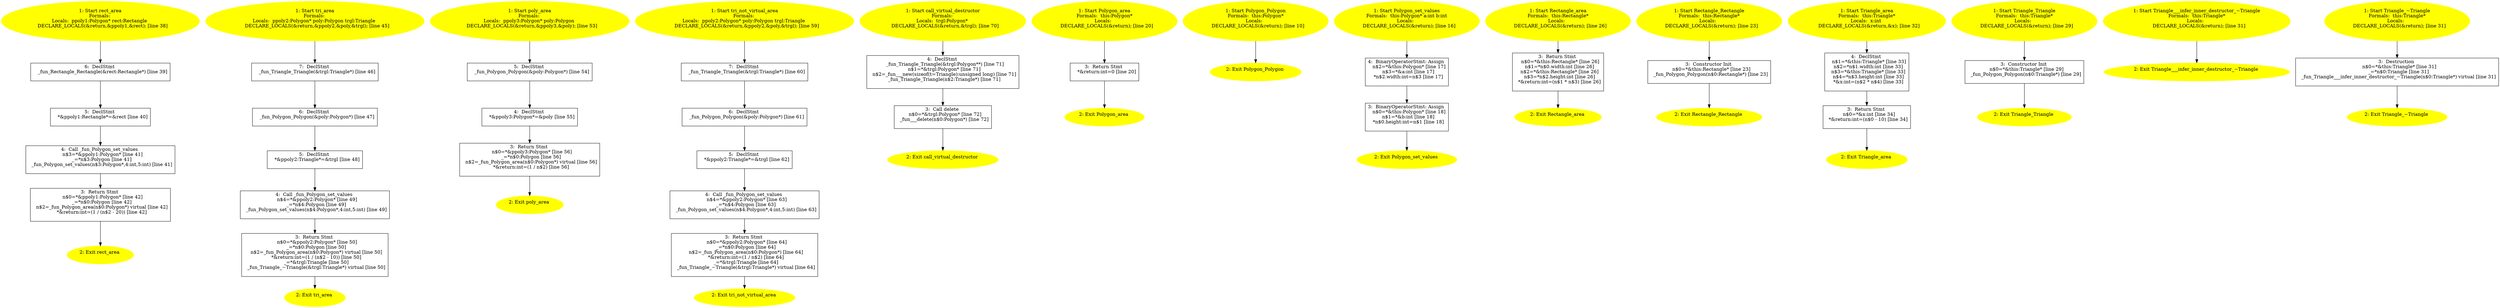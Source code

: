 /* @generated */
digraph iCFG {
"rect_area#_Z9rect_areav.bf55da8ee96103f5cb32d860c4d713b7_1" [label="1: Start rect_area\nFormals: \nLocals:  ppoly1:Polygon* rect:Rectangle \n   DECLARE_LOCALS(&return,&ppoly1,&rect); [line 38]\n " color=yellow style=filled]
	

	 "rect_area#_Z9rect_areav.bf55da8ee96103f5cb32d860c4d713b7_1" -> "rect_area#_Z9rect_areav.bf55da8ee96103f5cb32d860c4d713b7_6" ;
"rect_area#_Z9rect_areav.bf55da8ee96103f5cb32d860c4d713b7_2" [label="2: Exit rect_area \n  " color=yellow style=filled]
	

"rect_area#_Z9rect_areav.bf55da8ee96103f5cb32d860c4d713b7_3" [label="3:  Return Stmt \n   n$0=*&ppoly1:Polygon* [line 42]\n  _=*n$0:Polygon [line 42]\n  n$2=_fun_Polygon_area(n$0:Polygon*) virtual [line 42]\n  *&return:int=(1 / (n$2 - 20)) [line 42]\n " shape="box"]
	

	 "rect_area#_Z9rect_areav.bf55da8ee96103f5cb32d860c4d713b7_3" -> "rect_area#_Z9rect_areav.bf55da8ee96103f5cb32d860c4d713b7_2" ;
"rect_area#_Z9rect_areav.bf55da8ee96103f5cb32d860c4d713b7_4" [label="4:  Call _fun_Polygon_set_values \n   n$3=*&ppoly1:Polygon* [line 41]\n  _=*n$3:Polygon [line 41]\n  _fun_Polygon_set_values(n$3:Polygon*,4:int,5:int) [line 41]\n " shape="box"]
	

	 "rect_area#_Z9rect_areav.bf55da8ee96103f5cb32d860c4d713b7_4" -> "rect_area#_Z9rect_areav.bf55da8ee96103f5cb32d860c4d713b7_3" ;
"rect_area#_Z9rect_areav.bf55da8ee96103f5cb32d860c4d713b7_5" [label="5:  DeclStmt \n   *&ppoly1:Rectangle*=&rect [line 40]\n " shape="box"]
	

	 "rect_area#_Z9rect_areav.bf55da8ee96103f5cb32d860c4d713b7_5" -> "rect_area#_Z9rect_areav.bf55da8ee96103f5cb32d860c4d713b7_4" ;
"rect_area#_Z9rect_areav.bf55da8ee96103f5cb32d860c4d713b7_6" [label="6:  DeclStmt \n   _fun_Rectangle_Rectangle(&rect:Rectangle*) [line 39]\n " shape="box"]
	

	 "rect_area#_Z9rect_areav.bf55da8ee96103f5cb32d860c4d713b7_6" -> "rect_area#_Z9rect_areav.bf55da8ee96103f5cb32d860c4d713b7_5" ;
"tri_area#_Z8tri_areav.403fd0c777354a6dc0b49fdc8d1c7762_1" [label="1: Start tri_area\nFormals: \nLocals:  ppoly2:Polygon* poly:Polygon trgl:Triangle \n   DECLARE_LOCALS(&return,&ppoly2,&poly,&trgl); [line 45]\n " color=yellow style=filled]
	

	 "tri_area#_Z8tri_areav.403fd0c777354a6dc0b49fdc8d1c7762_1" -> "tri_area#_Z8tri_areav.403fd0c777354a6dc0b49fdc8d1c7762_7" ;
"tri_area#_Z8tri_areav.403fd0c777354a6dc0b49fdc8d1c7762_2" [label="2: Exit tri_area \n  " color=yellow style=filled]
	

"tri_area#_Z8tri_areav.403fd0c777354a6dc0b49fdc8d1c7762_3" [label="3:  Return Stmt \n   n$0=*&ppoly2:Polygon* [line 50]\n  _=*n$0:Polygon [line 50]\n  n$2=_fun_Polygon_area(n$0:Polygon*) virtual [line 50]\n  *&return:int=(1 / (n$2 - 10)) [line 50]\n  _=*&trgl:Triangle [line 50]\n  _fun_Triangle_~Triangle(&trgl:Triangle*) virtual [line 50]\n " shape="box"]
	

	 "tri_area#_Z8tri_areav.403fd0c777354a6dc0b49fdc8d1c7762_3" -> "tri_area#_Z8tri_areav.403fd0c777354a6dc0b49fdc8d1c7762_2" ;
"tri_area#_Z8tri_areav.403fd0c777354a6dc0b49fdc8d1c7762_4" [label="4:  Call _fun_Polygon_set_values \n   n$4=*&ppoly2:Polygon* [line 49]\n  _=*n$4:Polygon [line 49]\n  _fun_Polygon_set_values(n$4:Polygon*,4:int,5:int) [line 49]\n " shape="box"]
	

	 "tri_area#_Z8tri_areav.403fd0c777354a6dc0b49fdc8d1c7762_4" -> "tri_area#_Z8tri_areav.403fd0c777354a6dc0b49fdc8d1c7762_3" ;
"tri_area#_Z8tri_areav.403fd0c777354a6dc0b49fdc8d1c7762_5" [label="5:  DeclStmt \n   *&ppoly2:Triangle*=&trgl [line 48]\n " shape="box"]
	

	 "tri_area#_Z8tri_areav.403fd0c777354a6dc0b49fdc8d1c7762_5" -> "tri_area#_Z8tri_areav.403fd0c777354a6dc0b49fdc8d1c7762_4" ;
"tri_area#_Z8tri_areav.403fd0c777354a6dc0b49fdc8d1c7762_6" [label="6:  DeclStmt \n   _fun_Polygon_Polygon(&poly:Polygon*) [line 47]\n " shape="box"]
	

	 "tri_area#_Z8tri_areav.403fd0c777354a6dc0b49fdc8d1c7762_6" -> "tri_area#_Z8tri_areav.403fd0c777354a6dc0b49fdc8d1c7762_5" ;
"tri_area#_Z8tri_areav.403fd0c777354a6dc0b49fdc8d1c7762_7" [label="7:  DeclStmt \n   _fun_Triangle_Triangle(&trgl:Triangle*) [line 46]\n " shape="box"]
	

	 "tri_area#_Z8tri_areav.403fd0c777354a6dc0b49fdc8d1c7762_7" -> "tri_area#_Z8tri_areav.403fd0c777354a6dc0b49fdc8d1c7762_6" ;
"poly_area#_Z9poly_areav.cffcc4a1029e6a1c3f5c281b6368ebdb_1" [label="1: Start poly_area\nFormals: \nLocals:  ppoly3:Polygon* poly:Polygon \n   DECLARE_LOCALS(&return,&ppoly3,&poly); [line 53]\n " color=yellow style=filled]
	

	 "poly_area#_Z9poly_areav.cffcc4a1029e6a1c3f5c281b6368ebdb_1" -> "poly_area#_Z9poly_areav.cffcc4a1029e6a1c3f5c281b6368ebdb_5" ;
"poly_area#_Z9poly_areav.cffcc4a1029e6a1c3f5c281b6368ebdb_2" [label="2: Exit poly_area \n  " color=yellow style=filled]
	

"poly_area#_Z9poly_areav.cffcc4a1029e6a1c3f5c281b6368ebdb_3" [label="3:  Return Stmt \n   n$0=*&ppoly3:Polygon* [line 56]\n  _=*n$0:Polygon [line 56]\n  n$2=_fun_Polygon_area(n$0:Polygon*) virtual [line 56]\n  *&return:int=(1 / n$2) [line 56]\n " shape="box"]
	

	 "poly_area#_Z9poly_areav.cffcc4a1029e6a1c3f5c281b6368ebdb_3" -> "poly_area#_Z9poly_areav.cffcc4a1029e6a1c3f5c281b6368ebdb_2" ;
"poly_area#_Z9poly_areav.cffcc4a1029e6a1c3f5c281b6368ebdb_4" [label="4:  DeclStmt \n   *&ppoly3:Polygon*=&poly [line 55]\n " shape="box"]
	

	 "poly_area#_Z9poly_areav.cffcc4a1029e6a1c3f5c281b6368ebdb_4" -> "poly_area#_Z9poly_areav.cffcc4a1029e6a1c3f5c281b6368ebdb_3" ;
"poly_area#_Z9poly_areav.cffcc4a1029e6a1c3f5c281b6368ebdb_5" [label="5:  DeclStmt \n   _fun_Polygon_Polygon(&poly:Polygon*) [line 54]\n " shape="box"]
	

	 "poly_area#_Z9poly_areav.cffcc4a1029e6a1c3f5c281b6368ebdb_5" -> "poly_area#_Z9poly_areav.cffcc4a1029e6a1c3f5c281b6368ebdb_4" ;
"tri_not_virtual_area#_Z20tri_not_virtual_areav.f5155c2065082d5f4483008c8070f701_1" [label="1: Start tri_not_virtual_area\nFormals: \nLocals:  ppoly2:Polygon* poly:Polygon trgl:Triangle \n   DECLARE_LOCALS(&return,&ppoly2,&poly,&trgl); [line 59]\n " color=yellow style=filled]
	

	 "tri_not_virtual_area#_Z20tri_not_virtual_areav.f5155c2065082d5f4483008c8070f701_1" -> "tri_not_virtual_area#_Z20tri_not_virtual_areav.f5155c2065082d5f4483008c8070f701_7" ;
"tri_not_virtual_area#_Z20tri_not_virtual_areav.f5155c2065082d5f4483008c8070f701_2" [label="2: Exit tri_not_virtual_area \n  " color=yellow style=filled]
	

"tri_not_virtual_area#_Z20tri_not_virtual_areav.f5155c2065082d5f4483008c8070f701_3" [label="3:  Return Stmt \n   n$0=*&ppoly2:Polygon* [line 64]\n  _=*n$0:Polygon [line 64]\n  n$2=_fun_Polygon_area(n$0:Polygon*) [line 64]\n  *&return:int=(1 / n$2) [line 64]\n  _=*&trgl:Triangle [line 64]\n  _fun_Triangle_~Triangle(&trgl:Triangle*) virtual [line 64]\n " shape="box"]
	

	 "tri_not_virtual_area#_Z20tri_not_virtual_areav.f5155c2065082d5f4483008c8070f701_3" -> "tri_not_virtual_area#_Z20tri_not_virtual_areav.f5155c2065082d5f4483008c8070f701_2" ;
"tri_not_virtual_area#_Z20tri_not_virtual_areav.f5155c2065082d5f4483008c8070f701_4" [label="4:  Call _fun_Polygon_set_values \n   n$4=*&ppoly2:Polygon* [line 63]\n  _=*n$4:Polygon [line 63]\n  _fun_Polygon_set_values(n$4:Polygon*,4:int,5:int) [line 63]\n " shape="box"]
	

	 "tri_not_virtual_area#_Z20tri_not_virtual_areav.f5155c2065082d5f4483008c8070f701_4" -> "tri_not_virtual_area#_Z20tri_not_virtual_areav.f5155c2065082d5f4483008c8070f701_3" ;
"tri_not_virtual_area#_Z20tri_not_virtual_areav.f5155c2065082d5f4483008c8070f701_5" [label="5:  DeclStmt \n   *&ppoly2:Triangle*=&trgl [line 62]\n " shape="box"]
	

	 "tri_not_virtual_area#_Z20tri_not_virtual_areav.f5155c2065082d5f4483008c8070f701_5" -> "tri_not_virtual_area#_Z20tri_not_virtual_areav.f5155c2065082d5f4483008c8070f701_4" ;
"tri_not_virtual_area#_Z20tri_not_virtual_areav.f5155c2065082d5f4483008c8070f701_6" [label="6:  DeclStmt \n   _fun_Polygon_Polygon(&poly:Polygon*) [line 61]\n " shape="box"]
	

	 "tri_not_virtual_area#_Z20tri_not_virtual_areav.f5155c2065082d5f4483008c8070f701_6" -> "tri_not_virtual_area#_Z20tri_not_virtual_areav.f5155c2065082d5f4483008c8070f701_5" ;
"tri_not_virtual_area#_Z20tri_not_virtual_areav.f5155c2065082d5f4483008c8070f701_7" [label="7:  DeclStmt \n   _fun_Triangle_Triangle(&trgl:Triangle*) [line 60]\n " shape="box"]
	

	 "tri_not_virtual_area#_Z20tri_not_virtual_areav.f5155c2065082d5f4483008c8070f701_7" -> "tri_not_virtual_area#_Z20tri_not_virtual_areav.f5155c2065082d5f4483008c8070f701_6" ;
"call_virtual_destructor#_Z23call_virtual_destructorv.c49554769ae5a95a20567435741c5c0d_1" [label="1: Start call_virtual_destructor\nFormals: \nLocals:  trgl:Polygon* \n   DECLARE_LOCALS(&return,&trgl); [line 70]\n " color=yellow style=filled]
	

	 "call_virtual_destructor#_Z23call_virtual_destructorv.c49554769ae5a95a20567435741c5c0d_1" -> "call_virtual_destructor#_Z23call_virtual_destructorv.c49554769ae5a95a20567435741c5c0d_4" ;
"call_virtual_destructor#_Z23call_virtual_destructorv.c49554769ae5a95a20567435741c5c0d_2" [label="2: Exit call_virtual_destructor \n  " color=yellow style=filled]
	

"call_virtual_destructor#_Z23call_virtual_destructorv.c49554769ae5a95a20567435741c5c0d_3" [label="3:  Call delete \n   n$0=*&trgl:Polygon* [line 72]\n  _fun___delete(n$0:Polygon*) [line 72]\n " shape="box"]
	

	 "call_virtual_destructor#_Z23call_virtual_destructorv.c49554769ae5a95a20567435741c5c0d_3" -> "call_virtual_destructor#_Z23call_virtual_destructorv.c49554769ae5a95a20567435741c5c0d_2" ;
"call_virtual_destructor#_Z23call_virtual_destructorv.c49554769ae5a95a20567435741c5c0d_4" [label="4:  DeclStmt \n   _fun_Triangle_Triangle(&trgl:Polygon**) [line 71]\n  n$1=*&trgl:Polygon* [line 71]\n  n$2=_fun___new(sizeof(t=Triangle):unsigned long) [line 71]\n  _fun_Triangle_Triangle(n$2:Triangle*) [line 71]\n " shape="box"]
	

	 "call_virtual_destructor#_Z23call_virtual_destructorv.c49554769ae5a95a20567435741c5c0d_4" -> "call_virtual_destructor#_Z23call_virtual_destructorv.c49554769ae5a95a20567435741c5c0d_3" ;
"area#Polygon#(_ZN7Polygon4areaEv).dfba58af1eaf2d4698f598fd9ad814a5_1" [label="1: Start Polygon_area\nFormals:  this:Polygon*\nLocals:  \n   DECLARE_LOCALS(&return); [line 20]\n " color=yellow style=filled]
	

	 "area#Polygon#(_ZN7Polygon4areaEv).dfba58af1eaf2d4698f598fd9ad814a5_1" -> "area#Polygon#(_ZN7Polygon4areaEv).dfba58af1eaf2d4698f598fd9ad814a5_3" ;
"area#Polygon#(_ZN7Polygon4areaEv).dfba58af1eaf2d4698f598fd9ad814a5_2" [label="2: Exit Polygon_area \n  " color=yellow style=filled]
	

"area#Polygon#(_ZN7Polygon4areaEv).dfba58af1eaf2d4698f598fd9ad814a5_3" [label="3:  Return Stmt \n   *&return:int=0 [line 20]\n " shape="box"]
	

	 "area#Polygon#(_ZN7Polygon4areaEv).dfba58af1eaf2d4698f598fd9ad814a5_3" -> "area#Polygon#(_ZN7Polygon4areaEv).dfba58af1eaf2d4698f598fd9ad814a5_2" ;
"Polygon#Polygon#{_ZN7PolygonC1Ev}.421ca45184d2ec3aafd11a446e5d5d84_1" [label="1: Start Polygon_Polygon\nFormals:  this:Polygon*\nLocals:  \n   DECLARE_LOCALS(&return); [line 10]\n " color=yellow style=filled]
	

	 "Polygon#Polygon#{_ZN7PolygonC1Ev}.421ca45184d2ec3aafd11a446e5d5d84_1" -> "Polygon#Polygon#{_ZN7PolygonC1Ev}.421ca45184d2ec3aafd11a446e5d5d84_2" ;
"Polygon#Polygon#{_ZN7PolygonC1Ev}.421ca45184d2ec3aafd11a446e5d5d84_2" [label="2: Exit Polygon_Polygon \n  " color=yellow style=filled]
	

"set_values#Polygon#(_ZN7Polygon10set_valuesEii).c6db3996e5f613cd775c9a0b4dd3d608_1" [label="1: Start Polygon_set_values\nFormals:  this:Polygon* a:int b:int\nLocals:  \n   DECLARE_LOCALS(&return); [line 16]\n " color=yellow style=filled]
	

	 "set_values#Polygon#(_ZN7Polygon10set_valuesEii).c6db3996e5f613cd775c9a0b4dd3d608_1" -> "set_values#Polygon#(_ZN7Polygon10set_valuesEii).c6db3996e5f613cd775c9a0b4dd3d608_4" ;
"set_values#Polygon#(_ZN7Polygon10set_valuesEii).c6db3996e5f613cd775c9a0b4dd3d608_2" [label="2: Exit Polygon_set_values \n  " color=yellow style=filled]
	

"set_values#Polygon#(_ZN7Polygon10set_valuesEii).c6db3996e5f613cd775c9a0b4dd3d608_3" [label="3:  BinaryOperatorStmt: Assign \n   n$0=*&this:Polygon* [line 18]\n  n$1=*&b:int [line 18]\n  *n$0.height:int=n$1 [line 18]\n " shape="box"]
	

	 "set_values#Polygon#(_ZN7Polygon10set_valuesEii).c6db3996e5f613cd775c9a0b4dd3d608_3" -> "set_values#Polygon#(_ZN7Polygon10set_valuesEii).c6db3996e5f613cd775c9a0b4dd3d608_2" ;
"set_values#Polygon#(_ZN7Polygon10set_valuesEii).c6db3996e5f613cd775c9a0b4dd3d608_4" [label="4:  BinaryOperatorStmt: Assign \n   n$2=*&this:Polygon* [line 17]\n  n$3=*&a:int [line 17]\n  *n$2.width:int=n$3 [line 17]\n " shape="box"]
	

	 "set_values#Polygon#(_ZN7Polygon10set_valuesEii).c6db3996e5f613cd775c9a0b4dd3d608_4" -> "set_values#Polygon#(_ZN7Polygon10set_valuesEii).c6db3996e5f613cd775c9a0b4dd3d608_3" ;
"area#Rectangle#(_ZN7Polygon4areaEv).fc221a4ddc1d5709875f329895d807ea_1" [label="1: Start Rectangle_area\nFormals:  this:Rectangle*\nLocals:  \n   DECLARE_LOCALS(&return); [line 26]\n " color=yellow style=filled]
	

	 "area#Rectangle#(_ZN7Polygon4areaEv).fc221a4ddc1d5709875f329895d807ea_1" -> "area#Rectangle#(_ZN7Polygon4areaEv).fc221a4ddc1d5709875f329895d807ea_3" ;
"area#Rectangle#(_ZN7Polygon4areaEv).fc221a4ddc1d5709875f329895d807ea_2" [label="2: Exit Rectangle_area \n  " color=yellow style=filled]
	

"area#Rectangle#(_ZN7Polygon4areaEv).fc221a4ddc1d5709875f329895d807ea_3" [label="3:  Return Stmt \n   n$0=*&this:Rectangle* [line 26]\n  n$1=*n$0.width:int [line 26]\n  n$2=*&this:Rectangle* [line 26]\n  n$3=*n$2.height:int [line 26]\n  *&return:int=(n$1 * n$3) [line 26]\n " shape="box"]
	

	 "area#Rectangle#(_ZN7Polygon4areaEv).fc221a4ddc1d5709875f329895d807ea_3" -> "area#Rectangle#(_ZN7Polygon4areaEv).fc221a4ddc1d5709875f329895d807ea_2" ;
"Rectangle#Rectangle#{_ZN9RectangleC1Ev}.42e4720a0546b7f8766a90ba8bf749ed_1" [label="1: Start Rectangle_Rectangle\nFormals:  this:Rectangle*\nLocals:  \n   DECLARE_LOCALS(&return); [line 23]\n " color=yellow style=filled]
	

	 "Rectangle#Rectangle#{_ZN9RectangleC1Ev}.42e4720a0546b7f8766a90ba8bf749ed_1" -> "Rectangle#Rectangle#{_ZN9RectangleC1Ev}.42e4720a0546b7f8766a90ba8bf749ed_3" ;
"Rectangle#Rectangle#{_ZN9RectangleC1Ev}.42e4720a0546b7f8766a90ba8bf749ed_2" [label="2: Exit Rectangle_Rectangle \n  " color=yellow style=filled]
	

"Rectangle#Rectangle#{_ZN9RectangleC1Ev}.42e4720a0546b7f8766a90ba8bf749ed_3" [label="3:  Constructor Init \n   n$0=*&this:Rectangle* [line 23]\n  _fun_Polygon_Polygon(n$0:Rectangle*) [line 23]\n " shape="box"]
	

	 "Rectangle#Rectangle#{_ZN9RectangleC1Ev}.42e4720a0546b7f8766a90ba8bf749ed_3" -> "Rectangle#Rectangle#{_ZN9RectangleC1Ev}.42e4720a0546b7f8766a90ba8bf749ed_2" ;
"area#Triangle#(_ZN7Polygon4areaEv).cad7cc6f329686733353990ac33203ad_1" [label="1: Start Triangle_area\nFormals:  this:Triangle*\nLocals:  x:int \n   DECLARE_LOCALS(&return,&x); [line 32]\n " color=yellow style=filled]
	

	 "area#Triangle#(_ZN7Polygon4areaEv).cad7cc6f329686733353990ac33203ad_1" -> "area#Triangle#(_ZN7Polygon4areaEv).cad7cc6f329686733353990ac33203ad_4" ;
"area#Triangle#(_ZN7Polygon4areaEv).cad7cc6f329686733353990ac33203ad_2" [label="2: Exit Triangle_area \n  " color=yellow style=filled]
	

"area#Triangle#(_ZN7Polygon4areaEv).cad7cc6f329686733353990ac33203ad_3" [label="3:  Return Stmt \n   n$0=*&x:int [line 34]\n  *&return:int=(n$0 - 10) [line 34]\n " shape="box"]
	

	 "area#Triangle#(_ZN7Polygon4areaEv).cad7cc6f329686733353990ac33203ad_3" -> "area#Triangle#(_ZN7Polygon4areaEv).cad7cc6f329686733353990ac33203ad_2" ;
"area#Triangle#(_ZN7Polygon4areaEv).cad7cc6f329686733353990ac33203ad_4" [label="4:  DeclStmt \n   n$1=*&this:Triangle* [line 33]\n  n$2=*n$1.width:int [line 33]\n  n$3=*&this:Triangle* [line 33]\n  n$4=*n$3.height:int [line 33]\n  *&x:int=(n$2 * n$4) [line 33]\n " shape="box"]
	

	 "area#Triangle#(_ZN7Polygon4areaEv).cad7cc6f329686733353990ac33203ad_4" -> "area#Triangle#(_ZN7Polygon4areaEv).cad7cc6f329686733353990ac33203ad_3" ;
"Triangle#Triangle#{_ZN8TriangleC1Ev}.aa76cc2cdb1a882a316a78e630da4121_1" [label="1: Start Triangle_Triangle\nFormals:  this:Triangle*\nLocals:  \n   DECLARE_LOCALS(&return); [line 29]\n " color=yellow style=filled]
	

	 "Triangle#Triangle#{_ZN8TriangleC1Ev}.aa76cc2cdb1a882a316a78e630da4121_1" -> "Triangle#Triangle#{_ZN8TriangleC1Ev}.aa76cc2cdb1a882a316a78e630da4121_3" ;
"Triangle#Triangle#{_ZN8TriangleC1Ev}.aa76cc2cdb1a882a316a78e630da4121_2" [label="2: Exit Triangle_Triangle \n  " color=yellow style=filled]
	

"Triangle#Triangle#{_ZN8TriangleC1Ev}.aa76cc2cdb1a882a316a78e630da4121_3" [label="3:  Constructor Init \n   n$0=*&this:Triangle* [line 29]\n  _fun_Polygon_Polygon(n$0:Triangle*) [line 29]\n " shape="box"]
	

	 "Triangle#Triangle#{_ZN8TriangleC1Ev}.aa76cc2cdb1a882a316a78e630da4121_3" -> "Triangle#Triangle#{_ZN8TriangleC1Ev}.aa76cc2cdb1a882a316a78e630da4121_2" ;
"__infer_inner_destructor_~Triangle#Triangle#(_ZN7PolygonD0Ev).abcb70e3d6c186e1ac7b4a0bc961e227_1" [label="1: Start Triangle___infer_inner_destructor_~Triangle\nFormals:  this:Triangle*\nLocals:  \n   DECLARE_LOCALS(&return); [line 31]\n " color=yellow style=filled]
	

	 "__infer_inner_destructor_~Triangle#Triangle#(_ZN7PolygonD0Ev).abcb70e3d6c186e1ac7b4a0bc961e227_1" -> "__infer_inner_destructor_~Triangle#Triangle#(_ZN7PolygonD0Ev).abcb70e3d6c186e1ac7b4a0bc961e227_2" ;
"__infer_inner_destructor_~Triangle#Triangle#(_ZN7PolygonD0Ev).abcb70e3d6c186e1ac7b4a0bc961e227_2" [label="2: Exit Triangle___infer_inner_destructor_~Triangle \n  " color=yellow style=filled]
	

"~Triangle#Triangle#(_ZN7PolygonD0Ev).a5b74549c8daf4ed9f14d2f3048b49ad_1" [label="1: Start Triangle_~Triangle\nFormals:  this:Triangle*\nLocals:  \n   DECLARE_LOCALS(&return); [line 31]\n " color=yellow style=filled]
	

	 "~Triangle#Triangle#(_ZN7PolygonD0Ev).a5b74549c8daf4ed9f14d2f3048b49ad_1" -> "~Triangle#Triangle#(_ZN7PolygonD0Ev).a5b74549c8daf4ed9f14d2f3048b49ad_3" ;
"~Triangle#Triangle#(_ZN7PolygonD0Ev).a5b74549c8daf4ed9f14d2f3048b49ad_2" [label="2: Exit Triangle_~Triangle \n  " color=yellow style=filled]
	

"~Triangle#Triangle#(_ZN7PolygonD0Ev).a5b74549c8daf4ed9f14d2f3048b49ad_3" [label="3:  Destruction \n   n$0=*&this:Triangle* [line 31]\n  _=*n$0:Triangle [line 31]\n  _fun_Triangle___infer_inner_destructor_~Triangle(n$0:Triangle*) virtual [line 31]\n " shape="box"]
	

	 "~Triangle#Triangle#(_ZN7PolygonD0Ev).a5b74549c8daf4ed9f14d2f3048b49ad_3" -> "~Triangle#Triangle#(_ZN7PolygonD0Ev).a5b74549c8daf4ed9f14d2f3048b49ad_2" ;
}
